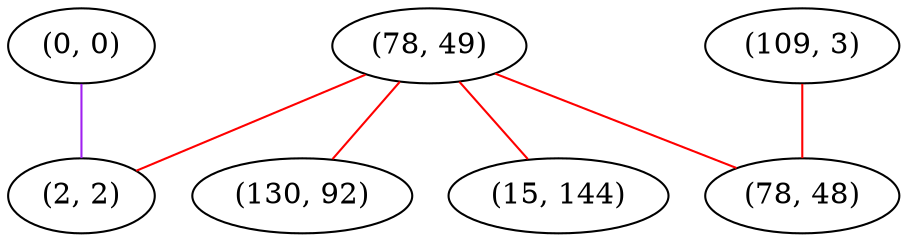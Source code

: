 graph "" {
"(78, 49)";
"(0, 0)";
"(130, 92)";
"(109, 3)";
"(2, 2)";
"(15, 144)";
"(78, 48)";
"(78, 49)" -- "(15, 144)"  [color=red, key=0, weight=1];
"(78, 49)" -- "(130, 92)"  [color=red, key=0, weight=1];
"(78, 49)" -- "(78, 48)"  [color=red, key=0, weight=1];
"(78, 49)" -- "(2, 2)"  [color=red, key=0, weight=1];
"(0, 0)" -- "(2, 2)"  [color=purple, key=0, weight=4];
"(109, 3)" -- "(78, 48)"  [color=red, key=0, weight=1];
}
